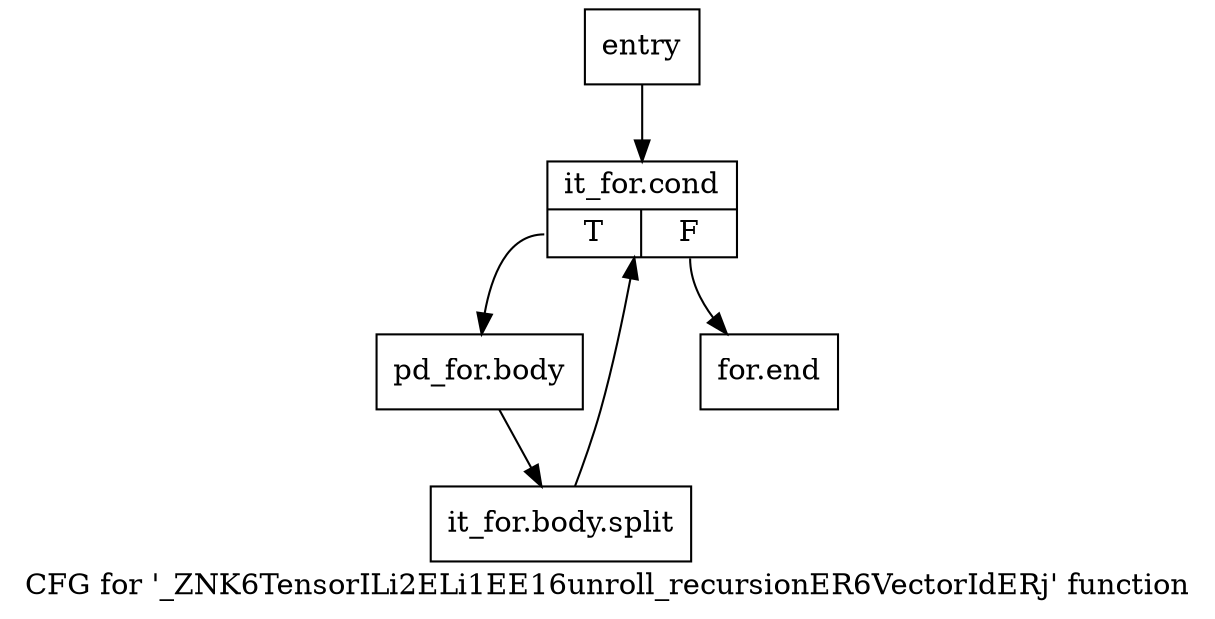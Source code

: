 digraph "CFG for '_ZNK6TensorILi2ELi1EE16unroll_recursionER6VectorIdERj' function" {
	label="CFG for '_ZNK6TensorILi2ELi1EE16unroll_recursionER6VectorIdERj' function";

	Node0x7650f00 [shape=record,label="{entry}"];
	Node0x7650f00 -> Node0x7650f50;
	Node0x7650f50 [shape=record,label="{it_for.cond|{<s0>T|<s1>F}}"];
	Node0x7650f50:s0 -> Node0x7650fa0;
	Node0x7650f50:s1 -> Node0x7650ff0;
	Node0x7650fa0 [shape=record,label="{pd_for.body}"];
	Node0x7650fa0 -> Node0xb2f4500;
	Node0xb2f4500 [shape=record,label="{it_for.body.split}"];
	Node0xb2f4500 -> Node0x7650f50;
	Node0x7650ff0 [shape=record,label="{for.end}"];
}

